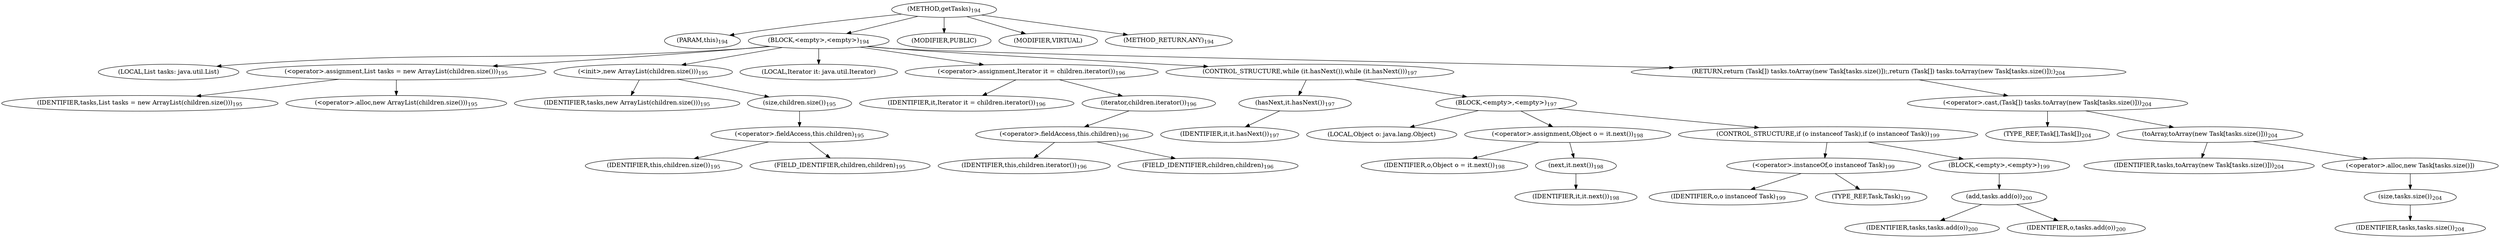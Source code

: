 digraph "getTasks" {  
"275" [label = <(METHOD,getTasks)<SUB>194</SUB>> ]
"276" [label = <(PARAM,this)<SUB>194</SUB>> ]
"277" [label = <(BLOCK,&lt;empty&gt;,&lt;empty&gt;)<SUB>194</SUB>> ]
"14" [label = <(LOCAL,List tasks: java.util.List)> ]
"278" [label = <(&lt;operator&gt;.assignment,List tasks = new ArrayList(children.size()))<SUB>195</SUB>> ]
"279" [label = <(IDENTIFIER,tasks,List tasks = new ArrayList(children.size()))<SUB>195</SUB>> ]
"280" [label = <(&lt;operator&gt;.alloc,new ArrayList(children.size()))<SUB>195</SUB>> ]
"281" [label = <(&lt;init&gt;,new ArrayList(children.size()))<SUB>195</SUB>> ]
"13" [label = <(IDENTIFIER,tasks,new ArrayList(children.size()))<SUB>195</SUB>> ]
"282" [label = <(size,children.size())<SUB>195</SUB>> ]
"283" [label = <(&lt;operator&gt;.fieldAccess,this.children)<SUB>195</SUB>> ]
"284" [label = <(IDENTIFIER,this,children.size())<SUB>195</SUB>> ]
"285" [label = <(FIELD_IDENTIFIER,children,children)<SUB>195</SUB>> ]
"286" [label = <(LOCAL,Iterator it: java.util.Iterator)> ]
"287" [label = <(&lt;operator&gt;.assignment,Iterator it = children.iterator())<SUB>196</SUB>> ]
"288" [label = <(IDENTIFIER,it,Iterator it = children.iterator())<SUB>196</SUB>> ]
"289" [label = <(iterator,children.iterator())<SUB>196</SUB>> ]
"290" [label = <(&lt;operator&gt;.fieldAccess,this.children)<SUB>196</SUB>> ]
"291" [label = <(IDENTIFIER,this,children.iterator())<SUB>196</SUB>> ]
"292" [label = <(FIELD_IDENTIFIER,children,children)<SUB>196</SUB>> ]
"293" [label = <(CONTROL_STRUCTURE,while (it.hasNext()),while (it.hasNext()))<SUB>197</SUB>> ]
"294" [label = <(hasNext,it.hasNext())<SUB>197</SUB>> ]
"295" [label = <(IDENTIFIER,it,it.hasNext())<SUB>197</SUB>> ]
"296" [label = <(BLOCK,&lt;empty&gt;,&lt;empty&gt;)<SUB>197</SUB>> ]
"297" [label = <(LOCAL,Object o: java.lang.Object)> ]
"298" [label = <(&lt;operator&gt;.assignment,Object o = it.next())<SUB>198</SUB>> ]
"299" [label = <(IDENTIFIER,o,Object o = it.next())<SUB>198</SUB>> ]
"300" [label = <(next,it.next())<SUB>198</SUB>> ]
"301" [label = <(IDENTIFIER,it,it.next())<SUB>198</SUB>> ]
"302" [label = <(CONTROL_STRUCTURE,if (o instanceof Task),if (o instanceof Task))<SUB>199</SUB>> ]
"303" [label = <(&lt;operator&gt;.instanceOf,o instanceof Task)<SUB>199</SUB>> ]
"304" [label = <(IDENTIFIER,o,o instanceof Task)<SUB>199</SUB>> ]
"305" [label = <(TYPE_REF,Task,Task)<SUB>199</SUB>> ]
"306" [label = <(BLOCK,&lt;empty&gt;,&lt;empty&gt;)<SUB>199</SUB>> ]
"307" [label = <(add,tasks.add(o))<SUB>200</SUB>> ]
"308" [label = <(IDENTIFIER,tasks,tasks.add(o))<SUB>200</SUB>> ]
"309" [label = <(IDENTIFIER,o,tasks.add(o))<SUB>200</SUB>> ]
"310" [label = <(RETURN,return (Task[]) tasks.toArray(new Task[tasks.size()]);,return (Task[]) tasks.toArray(new Task[tasks.size()]);)<SUB>204</SUB>> ]
"311" [label = <(&lt;operator&gt;.cast,(Task[]) tasks.toArray(new Task[tasks.size()]))<SUB>204</SUB>> ]
"312" [label = <(TYPE_REF,Task[],Task[])<SUB>204</SUB>> ]
"313" [label = <(toArray,toArray(new Task[tasks.size()]))<SUB>204</SUB>> ]
"314" [label = <(IDENTIFIER,tasks,toArray(new Task[tasks.size()]))<SUB>204</SUB>> ]
"315" [label = <(&lt;operator&gt;.alloc,new Task[tasks.size()])> ]
"316" [label = <(size,tasks.size())<SUB>204</SUB>> ]
"317" [label = <(IDENTIFIER,tasks,tasks.size())<SUB>204</SUB>> ]
"318" [label = <(MODIFIER,PUBLIC)> ]
"319" [label = <(MODIFIER,VIRTUAL)> ]
"320" [label = <(METHOD_RETURN,ANY)<SUB>194</SUB>> ]
  "275" -> "276" 
  "275" -> "277" 
  "275" -> "318" 
  "275" -> "319" 
  "275" -> "320" 
  "277" -> "14" 
  "277" -> "278" 
  "277" -> "281" 
  "277" -> "286" 
  "277" -> "287" 
  "277" -> "293" 
  "277" -> "310" 
  "278" -> "279" 
  "278" -> "280" 
  "281" -> "13" 
  "281" -> "282" 
  "282" -> "283" 
  "283" -> "284" 
  "283" -> "285" 
  "287" -> "288" 
  "287" -> "289" 
  "289" -> "290" 
  "290" -> "291" 
  "290" -> "292" 
  "293" -> "294" 
  "293" -> "296" 
  "294" -> "295" 
  "296" -> "297" 
  "296" -> "298" 
  "296" -> "302" 
  "298" -> "299" 
  "298" -> "300" 
  "300" -> "301" 
  "302" -> "303" 
  "302" -> "306" 
  "303" -> "304" 
  "303" -> "305" 
  "306" -> "307" 
  "307" -> "308" 
  "307" -> "309" 
  "310" -> "311" 
  "311" -> "312" 
  "311" -> "313" 
  "313" -> "314" 
  "313" -> "315" 
  "315" -> "316" 
  "316" -> "317" 
}

